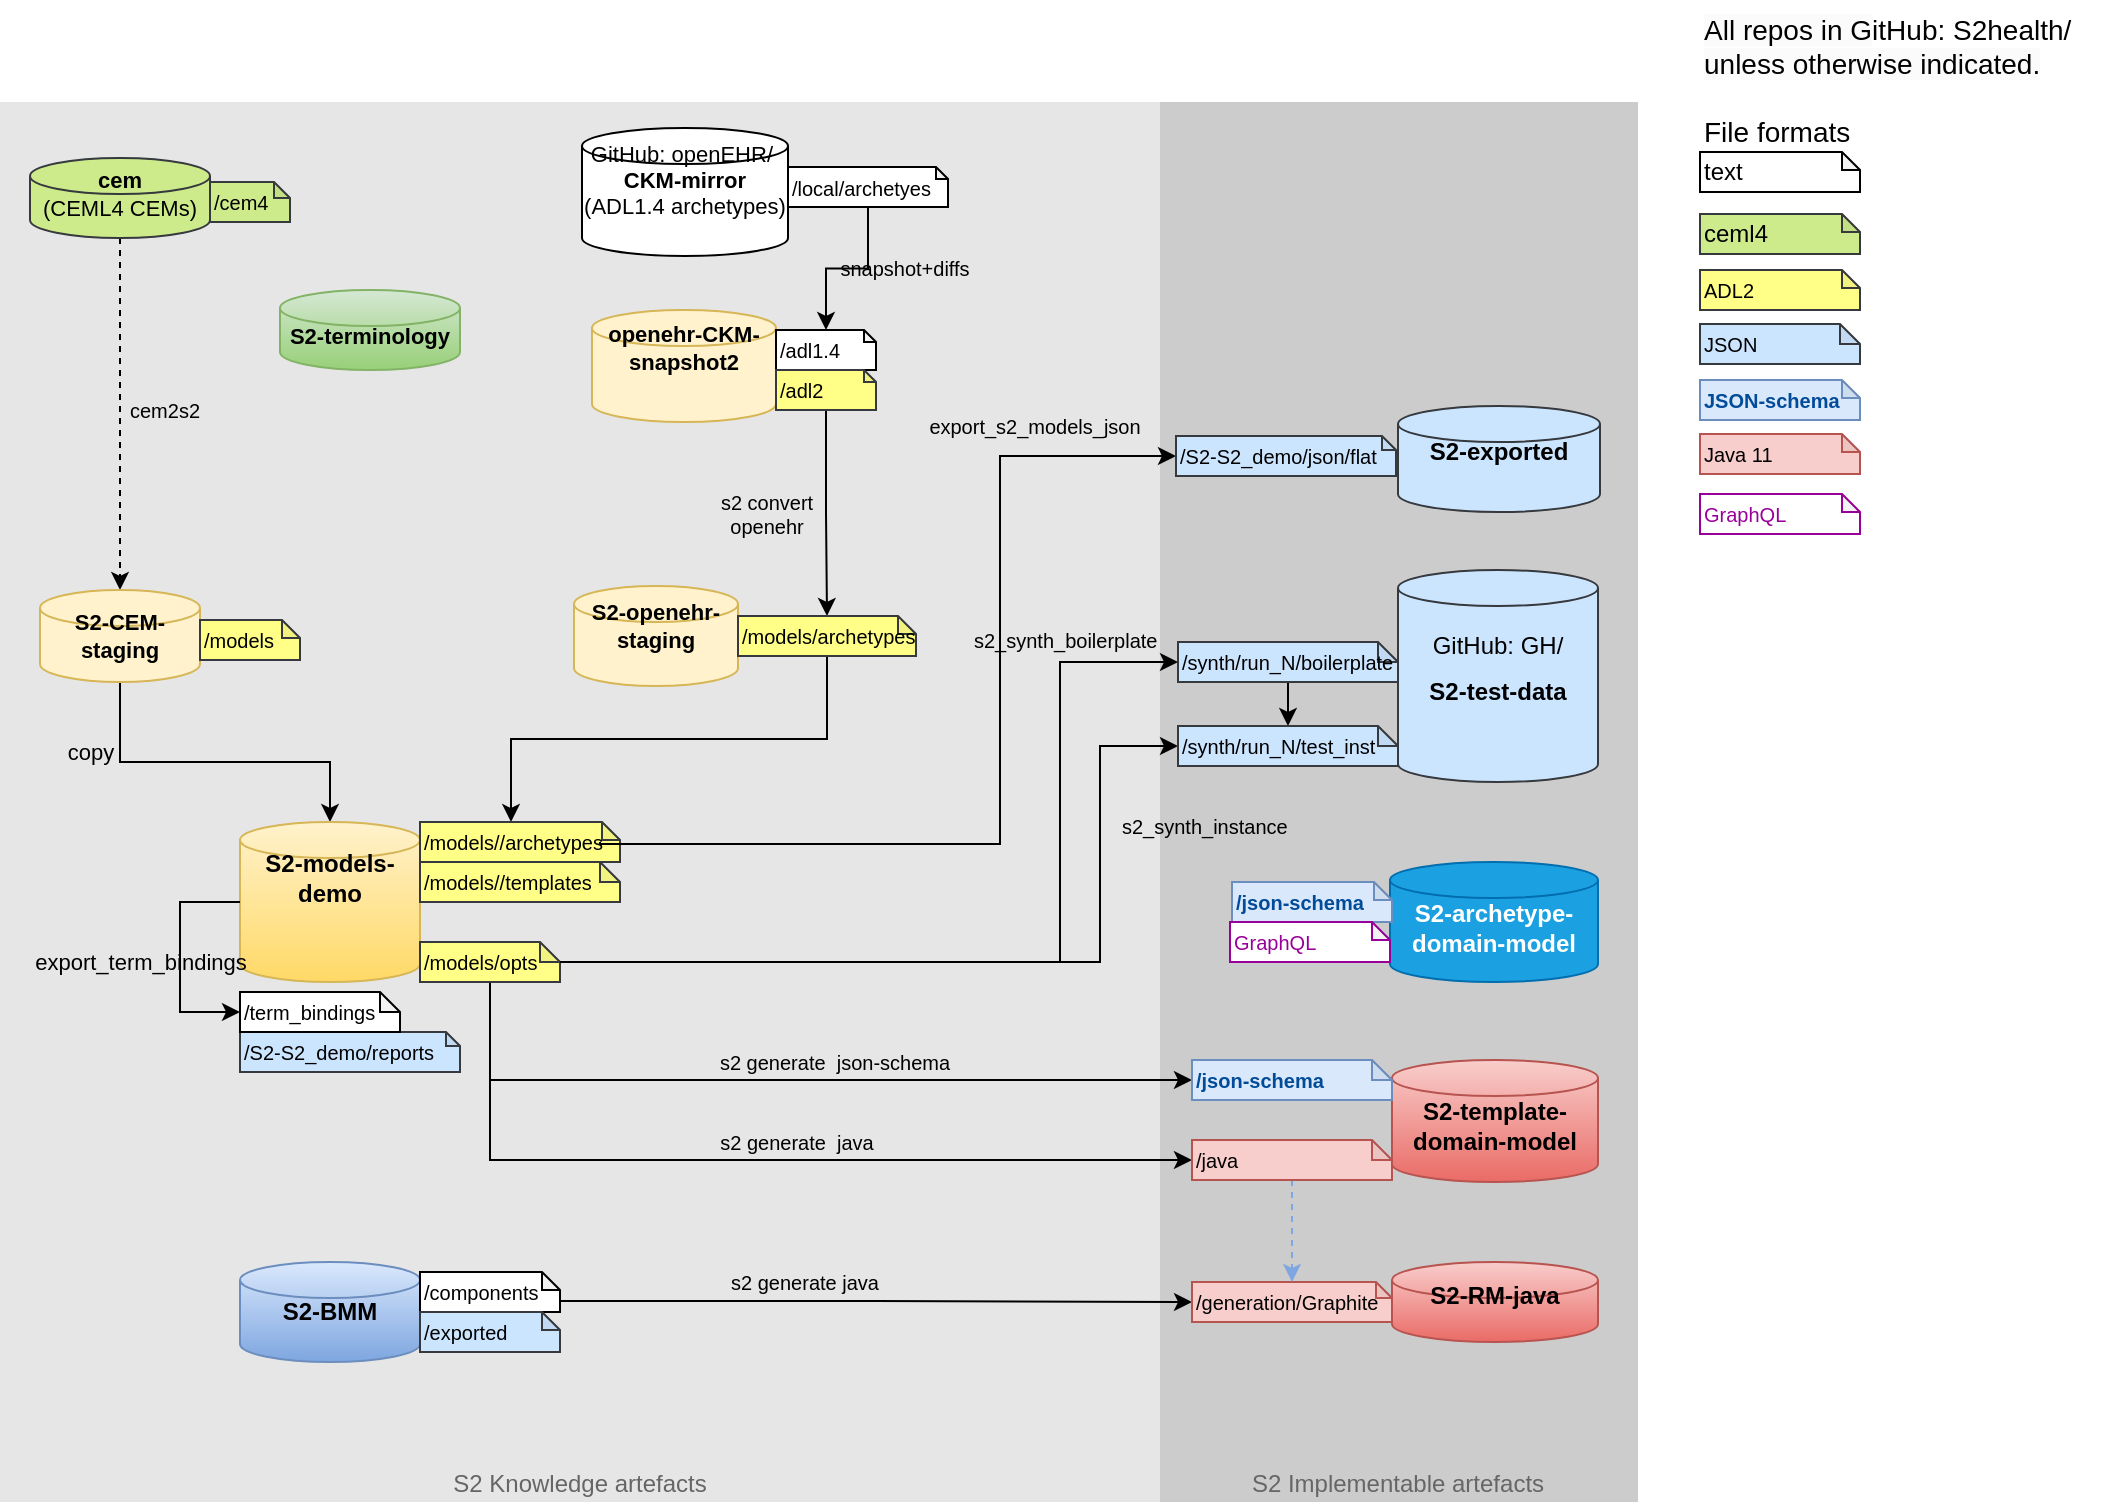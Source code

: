 <mxfile version="24.6.4" type="device">
  <diagram name="Page-1" id="EAN6f7WXsjTmsj8pMazk">
    <mxGraphModel dx="2074" dy="1197" grid="1" gridSize="10" guides="1" tooltips="1" connect="1" arrows="1" fold="1" page="1" pageScale="1" pageWidth="1100" pageHeight="850" math="0" shadow="0">
      <root>
        <mxCell id="0" />
        <mxCell id="1" parent="0" />
        <mxCell id="Od1sUpzih0HLH25b_ioQ-79" value="S2 Implementable artefacts" style="rounded=0;whiteSpace=wrap;html=1;fillColor=#CCCCCC;fontColor=#666666;strokeColor=none;verticalAlign=bottom;" parent="1" vertex="1">
          <mxGeometry x="619" y="63" width="240" height="700" as="geometry" />
        </mxCell>
        <mxCell id="Od1sUpzih0HLH25b_ioQ-77" value="S2 Knowledge artefacts" style="rounded=0;whiteSpace=wrap;html=1;fillColor=#E6E6E6;fontColor=#666666;strokeColor=none;verticalAlign=bottom;" parent="1" vertex="1">
          <mxGeometry x="40" y="63" width="580" height="700" as="geometry" />
        </mxCell>
        <mxCell id="Od1sUpzih0HLH25b_ioQ-9" style="edgeStyle=orthogonalEdgeStyle;rounded=0;orthogonalLoop=1;jettySize=auto;html=1;entryX=0.5;entryY=0;entryDx=0;entryDy=0;entryPerimeter=0;exitX=0.5;exitY=1;exitDx=0;exitDy=0;exitPerimeter=0;" parent="1" source="Od1sUpzih0HLH25b_ioQ-59" target="Od1sUpzih0HLH25b_ioQ-54" edge="1">
          <mxGeometry relative="1" as="geometry" />
        </mxCell>
        <mxCell id="Od1sUpzih0HLH25b_ioQ-1" value="GitHub: openEHR/&amp;nbsp;&lt;div&gt;&lt;b style=&quot;font-size: 11px;&quot;&gt;CKM-mirror&lt;/b&gt;&lt;br style=&quot;font-size: 11px;&quot;&gt;(ADL1.4 archetypes)&lt;/div&gt;" style="shape=cylinder3;whiteSpace=wrap;html=1;boundedLbl=1;backgroundOutline=1;size=9;spacingTop=-27;fontSize=11;" parent="1" vertex="1">
          <mxGeometry x="331" y="76" width="103" height="64" as="geometry" />
        </mxCell>
        <mxCell id="Od1sUpzih0HLH25b_ioQ-12" style="edgeStyle=orthogonalEdgeStyle;rounded=0;orthogonalLoop=1;jettySize=auto;html=1;dashed=1;" parent="1" source="Od1sUpzih0HLH25b_ioQ-2" target="Od1sUpzih0HLH25b_ioQ-5" edge="1">
          <mxGeometry relative="1" as="geometry" />
        </mxCell>
        <mxCell id="Od1sUpzih0HLH25b_ioQ-11" style="edgeStyle=orthogonalEdgeStyle;rounded=0;orthogonalLoop=1;jettySize=auto;html=1;entryX=0;entryY=0;entryDx=45.5;entryDy=0;entryPerimeter=0;exitX=0.5;exitY=1;exitDx=0;exitDy=0;exitPerimeter=0;" parent="1" source="Od1sUpzih0HLH25b_ioQ-52" target="Od1sUpzih0HLH25b_ioQ-25" edge="1">
          <mxGeometry relative="1" as="geometry" />
        </mxCell>
        <mxCell id="Od1sUpzih0HLH25b_ioQ-13" style="edgeStyle=orthogonalEdgeStyle;rounded=0;orthogonalLoop=1;jettySize=auto;html=1;entryX=0.5;entryY=0;entryDx=0;entryDy=0;entryPerimeter=0;" parent="1" source="Od1sUpzih0HLH25b_ioQ-5" target="Od1sUpzih0HLH25b_ioQ-6" edge="1">
          <mxGeometry relative="1" as="geometry">
            <Array as="points">
              <mxPoint x="100" y="393" />
              <mxPoint x="205" y="393" />
            </Array>
          </mxGeometry>
        </mxCell>
        <mxCell id="Od1sUpzih0HLH25b_ioQ-5" value="&lt;b style=&quot;font-size: 11px;&quot;&gt;S2-CEM-staging&lt;/b&gt;" style="shape=cylinder3;whiteSpace=wrap;html=1;boundedLbl=1;backgroundOutline=1;size=9;fillColor=#fff2cc;strokeColor=#d6b656;spacingTop=-15;fontSize=11;" parent="1" vertex="1">
          <mxGeometry x="60" y="307" width="80" height="46" as="geometry" />
        </mxCell>
        <mxCell id="Od1sUpzih0HLH25b_ioQ-6" value="&lt;b&gt;S2-models-demo&lt;/b&gt;" style="shape=cylinder3;whiteSpace=wrap;html=1;boundedLbl=1;backgroundOutline=1;size=9;fillColor=#fff2cc;strokeColor=#d6b656;spacingTop=-40;gradientColor=#ffd966;" parent="1" vertex="1">
          <mxGeometry x="160" y="423" width="90" height="80" as="geometry" />
        </mxCell>
        <mxCell id="Od1sUpzih0HLH25b_ioQ-10" style="edgeStyle=orthogonalEdgeStyle;rounded=0;orthogonalLoop=1;jettySize=auto;html=1;exitX=0.5;exitY=1;exitDx=0;exitDy=0;exitPerimeter=0;" parent="1" source="Od1sUpzih0HLH25b_ioQ-55" target="Od1sUpzih0HLH25b_ioQ-52" edge="1">
          <mxGeometry relative="1" as="geometry" />
        </mxCell>
        <mxCell id="Od1sUpzih0HLH25b_ioQ-15" value="&lt;b&gt;S2-RM-java&lt;/b&gt;" style="shape=cylinder3;whiteSpace=wrap;html=1;boundedLbl=1;backgroundOutline=1;size=9;fillColor=#f8cecc;strokeColor=#b85450;spacingTop=-22;gradientColor=#ea6b66;" parent="1" vertex="1">
          <mxGeometry x="736" y="643" width="103" height="40" as="geometry" />
        </mxCell>
        <mxCell id="Od1sUpzih0HLH25b_ioQ-19" value="snapshot+diffs" style="text;html=1;align=center;verticalAlign=middle;resizable=0;points=[];autosize=1;strokeColor=none;fillColor=none;fontSize=10;" parent="1" vertex="1">
          <mxGeometry x="447" y="131" width="90" height="30" as="geometry" />
        </mxCell>
        <mxCell id="Od1sUpzih0HLH25b_ioQ-20" value="s2 convert &lt;br&gt;openehr" style="text;html=1;align=center;verticalAlign=middle;resizable=0;points=[];autosize=1;strokeColor=none;fillColor=none;fontSize=10;" parent="1" vertex="1">
          <mxGeometry x="388" y="249" width="70" height="40" as="geometry" />
        </mxCell>
        <mxCell id="Od1sUpzih0HLH25b_ioQ-24" value="copy" style="text;html=1;align=center;verticalAlign=middle;resizable=0;points=[];autosize=1;strokeColor=none;fillColor=none;fontSize=11;" parent="1" vertex="1">
          <mxGeometry x="60" y="373" width="50" height="30" as="geometry" />
        </mxCell>
        <mxCell id="Od1sUpzih0HLH25b_ioQ-25" value="/models//archetypes" style="shape=note;whiteSpace=wrap;html=1;backgroundOutline=1;darkOpacity=0.05;size=9;align=left;fontSize=10;fillColor=#ffff88;strokeColor=#36393d;" parent="1" vertex="1">
          <mxGeometry x="250" y="423" width="100" height="20" as="geometry" />
        </mxCell>
        <mxCell id="Od1sUpzih0HLH25b_ioQ-29" style="edgeStyle=orthogonalEdgeStyle;rounded=0;orthogonalLoop=1;jettySize=auto;html=1;entryX=0;entryY=0.5;entryDx=0;entryDy=0;entryPerimeter=0;exitX=0;exitY=0;exitDx=70;exitDy=14.5;exitPerimeter=0;" parent="1" source="Od1sUpzih0HLH25b_ioQ-45" target="Od1sUpzih0HLH25b_ioQ-31" edge="1">
          <mxGeometry relative="1" as="geometry" />
        </mxCell>
        <mxCell id="Od1sUpzih0HLH25b_ioQ-50" style="edgeStyle=orthogonalEdgeStyle;rounded=0;orthogonalLoop=1;jettySize=auto;html=1;entryX=0;entryY=0.5;entryDx=0;entryDy=0;entryPerimeter=0;" parent="1" target="Od1sUpzih0HLH25b_ioQ-49" edge="1">
          <mxGeometry relative="1" as="geometry">
            <Array as="points">
              <mxPoint x="340" y="434" />
              <mxPoint x="540" y="434" />
              <mxPoint x="540" y="240" />
            </Array>
            <mxPoint x="340" y="433" as="sourcePoint" />
          </mxGeometry>
        </mxCell>
        <mxCell id="Od1sUpzih0HLH25b_ioQ-63" style="edgeStyle=orthogonalEdgeStyle;rounded=0;orthogonalLoop=1;jettySize=auto;html=1;entryX=0;entryY=0.5;entryDx=0;entryDy=0;entryPerimeter=0;exitX=0.5;exitY=1;exitDx=0;exitDy=0;exitPerimeter=0;" parent="1" source="Od1sUpzih0HLH25b_ioQ-26" target="Od1sUpzih0HLH25b_ioQ-37" edge="1">
          <mxGeometry relative="1" as="geometry" />
        </mxCell>
        <mxCell id="Od1sUpzih0HLH25b_ioQ-65" style="edgeStyle=orthogonalEdgeStyle;rounded=0;orthogonalLoop=1;jettySize=auto;html=1;entryX=0;entryY=0.5;entryDx=0;entryDy=0;entryPerimeter=0;exitX=0.5;exitY=1;exitDx=0;exitDy=0;exitPerimeter=0;" parent="1" source="Od1sUpzih0HLH25b_ioQ-26" target="Od1sUpzih0HLH25b_ioQ-39" edge="1">
          <mxGeometry relative="1" as="geometry" />
        </mxCell>
        <mxCell id="Od1sUpzih0HLH25b_ioQ-88" style="edgeStyle=orthogonalEdgeStyle;rounded=0;orthogonalLoop=1;jettySize=auto;html=1;entryX=0;entryY=0.5;entryDx=0;entryDy=0;entryPerimeter=0;exitX=0;exitY=0;exitDx=70;exitDy=10;exitPerimeter=0;" parent="1" source="Od1sUpzih0HLH25b_ioQ-26" target="s7QF72q2f0RnTnAi3vm3-4" edge="1">
          <mxGeometry relative="1" as="geometry">
            <Array as="points">
              <mxPoint x="590" y="493" />
              <mxPoint x="590" y="385" />
            </Array>
          </mxGeometry>
        </mxCell>
        <mxCell id="Od1sUpzih0HLH25b_ioQ-26" value="/models/opts" style="shape=note;whiteSpace=wrap;html=1;backgroundOutline=1;darkOpacity=0.05;size=10;align=left;fontSize=10;fillColor=#ffff88;strokeColor=#36393d;" parent="1" vertex="1">
          <mxGeometry x="250" y="483" width="70" height="20" as="geometry" />
        </mxCell>
        <mxCell id="Od1sUpzih0HLH25b_ioQ-28" value="/models//templates" style="shape=note;whiteSpace=wrap;html=1;backgroundOutline=1;darkOpacity=0.05;size=10;align=left;fontSize=10;fillColor=#ffff88;strokeColor=#36393d;" parent="1" vertex="1">
          <mxGeometry x="250" y="443" width="100" height="20" as="geometry" />
        </mxCell>
        <mxCell id="Od1sUpzih0HLH25b_ioQ-31" value="/generation/Graphite" style="shape=note;whiteSpace=wrap;html=1;backgroundOutline=1;darkOpacity=0.05;size=8;fontSize=10;align=left;fillColor=#f8cecc;strokeColor=#b85450;" parent="1" vertex="1">
          <mxGeometry x="636" y="653" width="100" height="20" as="geometry" />
        </mxCell>
        <mxCell id="Od1sUpzih0HLH25b_ioQ-32" value="&lt;h1 dir=&quot;auto&quot; tabindex=&quot;-1&quot; style=&quot;font-size: 12px;&quot;&gt;S2-archetype-domain-model&lt;/h1&gt;" style="shape=cylinder3;whiteSpace=wrap;html=1;boundedLbl=1;backgroundOutline=1;size=9;fillColor=#1ba1e2;strokeColor=#006EAF;fontSize=12;spacingTop=-9;fontColor=#ffffff;" parent="1" vertex="1">
          <mxGeometry x="735" y="443" width="104" height="60" as="geometry" />
        </mxCell>
        <mxCell id="Od1sUpzih0HLH25b_ioQ-33" value="/json-schema" style="shape=note;whiteSpace=wrap;html=1;backgroundOutline=1;darkOpacity=0.05;size=9;align=left;fontSize=10;fillColor=#dae8fc;strokeColor=#6c8ebf;fontColor=#004C99;fontStyle=1" parent="1" vertex="1">
          <mxGeometry x="656" y="453" width="80" height="20" as="geometry" />
        </mxCell>
        <mxCell id="Od1sUpzih0HLH25b_ioQ-35" value="&lt;h1 dir=&quot;auto&quot; tabindex=&quot;-1&quot; style=&quot;font-size: 12px;&quot;&gt;S2-template-domain-model&lt;/h1&gt;" style="shape=cylinder3;whiteSpace=wrap;html=1;boundedLbl=1;backgroundOutline=1;size=9;fillColor=#f8cecc;strokeColor=#b85450;fontSize=12;spacingTop=-11;gradientColor=#ea6b66;" parent="1" vertex="1">
          <mxGeometry x="736" y="542" width="103" height="61" as="geometry" />
        </mxCell>
        <mxCell id="Od1sUpzih0HLH25b_ioQ-37" value="/json-schema" style="shape=note;whiteSpace=wrap;html=1;backgroundOutline=1;darkOpacity=0.05;size=10;align=left;fontSize=10;fillColor=#dae8fc;strokeColor=#6c8ebf;fontColor=#004C99;fontStyle=1" parent="1" vertex="1">
          <mxGeometry x="636" y="542" width="100" height="20" as="geometry" />
        </mxCell>
        <mxCell id="Od1sUpzih0HLH25b_ioQ-70" style="edgeStyle=orthogonalEdgeStyle;rounded=0;orthogonalLoop=1;jettySize=auto;html=1;strokeColor=#7EA6E0;dashed=1;" parent="1" source="Od1sUpzih0HLH25b_ioQ-39" target="Od1sUpzih0HLH25b_ioQ-31" edge="1">
          <mxGeometry relative="1" as="geometry" />
        </mxCell>
        <mxCell id="Od1sUpzih0HLH25b_ioQ-39" value="/java" style="shape=note;whiteSpace=wrap;html=1;backgroundOutline=1;darkOpacity=0.05;size=10;align=left;fontSize=10;fillColor=#f8cecc;strokeColor=#b85450;" parent="1" vertex="1">
          <mxGeometry x="636" y="582" width="100" height="20" as="geometry" />
        </mxCell>
        <mxCell id="Od1sUpzih0HLH25b_ioQ-40" value="GitHub: GH/ &lt;br style=&quot;font-size: 12px;&quot;&gt;&lt;h1 dir=&quot;auto&quot; tabindex=&quot;-1&quot; style=&quot;font-size: 12px;&quot;&gt;S2-test-data&lt;/h1&gt;" style="shape=cylinder3;whiteSpace=wrap;html=1;boundedLbl=1;backgroundOutline=1;size=9;fillColor=#cce5ff;strokeColor=#36393d;fontSize=12;spacingTop=-15;" parent="1" vertex="1">
          <mxGeometry x="739" y="297" width="100" height="106" as="geometry" />
        </mxCell>
        <mxCell id="s7QF72q2f0RnTnAi3vm3-5" style="edgeStyle=orthogonalEdgeStyle;rounded=0;orthogonalLoop=1;jettySize=auto;html=1;entryX=0.5;entryY=0;entryDx=0;entryDy=0;entryPerimeter=0;" parent="1" source="Od1sUpzih0HLH25b_ioQ-42" target="s7QF72q2f0RnTnAi3vm3-4" edge="1">
          <mxGeometry relative="1" as="geometry" />
        </mxCell>
        <mxCell id="Od1sUpzih0HLH25b_ioQ-42" value="/synth/run_N/boilerplate" style="shape=note;whiteSpace=wrap;html=1;backgroundOutline=1;darkOpacity=0.05;size=10;align=left;fontSize=10;fillColor=#cce5ff;strokeColor=#36393d;" parent="1" vertex="1">
          <mxGeometry x="629" y="333" width="110" height="20" as="geometry" />
        </mxCell>
        <mxCell id="Od1sUpzih0HLH25b_ioQ-44" value="&lt;span style=&quot;background-color: initial;&quot;&gt;S2-BMM&lt;/span&gt;" style="shape=cylinder3;whiteSpace=wrap;html=1;boundedLbl=1;backgroundOutline=1;size=9;fillColor=#dae8fc;strokeColor=#6c8ebf;fontSize=12;gradientColor=#7ea6e0;spacingTop=-16;fontStyle=1" parent="1" vertex="1">
          <mxGeometry x="160" y="643" width="90" height="50" as="geometry" />
        </mxCell>
        <mxCell id="Od1sUpzih0HLH25b_ioQ-45" value="/components" style="shape=note;whiteSpace=wrap;html=1;backgroundOutline=1;darkOpacity=0.05;size=9;align=left;fontSize=10;" parent="1" vertex="1">
          <mxGeometry x="250" y="648" width="70" height="20" as="geometry" />
        </mxCell>
        <mxCell id="Od1sUpzih0HLH25b_ioQ-47" value="/exported" style="shape=note;whiteSpace=wrap;html=1;backgroundOutline=1;darkOpacity=0.05;size=9;align=left;fontSize=10;strokeColor=#36393d;fillColor=#cce5ff;" parent="1" vertex="1">
          <mxGeometry x="250" y="668" width="70" height="20" as="geometry" />
        </mxCell>
        <mxCell id="Od1sUpzih0HLH25b_ioQ-48" value="export_s2_models_json" style="text;html=1;align=center;verticalAlign=middle;resizable=0;points=[];autosize=1;strokeColor=none;fillColor=none;fontSize=10;" parent="1" vertex="1">
          <mxGeometry x="492" y="210" width="130" height="30" as="geometry" />
        </mxCell>
        <mxCell id="Od1sUpzih0HLH25b_ioQ-7" value="&lt;b&gt;S2-exported&lt;/b&gt;" style="shape=cylinder3;whiteSpace=wrap;html=1;boundedLbl=1;backgroundOutline=1;size=9;fillColor=#cce5ff;strokeColor=#36393d;spacingTop=-23;" parent="1" vertex="1">
          <mxGeometry x="739" y="215" width="101" height="53" as="geometry" />
        </mxCell>
        <mxCell id="Od1sUpzih0HLH25b_ioQ-49" value="/S2-S2_demo/json/flat" style="shape=note;whiteSpace=wrap;html=1;backgroundOutline=1;darkOpacity=0.05;size=7;align=left;fontSize=10;strokeColor=#36393d;fillColor=#cce5ff;" parent="1" vertex="1">
          <mxGeometry x="628" y="230" width="110" height="20" as="geometry" />
        </mxCell>
        <mxCell id="Od1sUpzih0HLH25b_ioQ-2" value="&lt;b style=&quot;font-size: 11px;&quot;&gt;cem&lt;/b&gt;&lt;br style=&quot;font-size: 11px;&quot;&gt;(CEML4 CEMs)" style="shape=cylinder3;whiteSpace=wrap;html=1;boundedLbl=1;backgroundOutline=1;size=9;fillColor=#cdeb8b;strokeColor=#36393d;spacingTop=-19;fontSize=11;" parent="1" vertex="1">
          <mxGeometry x="55" y="91" width="90" height="40" as="geometry" />
        </mxCell>
        <mxCell id="Od1sUpzih0HLH25b_ioQ-56" value="/cem4" style="shape=note;whiteSpace=wrap;html=1;backgroundOutline=1;darkOpacity=0.05;size=8;align=left;fontSize=10;fillColor=#cdeb8b;strokeColor=#36393d;" parent="1" vertex="1">
          <mxGeometry x="145" y="103" width="40" height="20" as="geometry" />
        </mxCell>
        <mxCell id="Od1sUpzih0HLH25b_ioQ-4" value="&lt;b style=&quot;font-size: 11px;&quot;&gt;S2-openehr-staging&lt;/b&gt;" style="shape=cylinder3;whiteSpace=wrap;html=1;boundedLbl=1;backgroundOutline=1;size=9;fillColor=#fff2cc;strokeColor=#d6b656;spacingTop=-26;fontSize=11;" parent="1" vertex="1">
          <mxGeometry x="327" y="305" width="82" height="50" as="geometry" />
        </mxCell>
        <mxCell id="Od1sUpzih0HLH25b_ioQ-52" value="/models/archetypes" style="shape=note;whiteSpace=wrap;html=1;backgroundOutline=1;darkOpacity=0.05;size=9;align=left;fontSize=10;fillColor=#ffff88;strokeColor=#36393d;" parent="1" vertex="1">
          <mxGeometry x="409" y="320" width="89" height="20" as="geometry" />
        </mxCell>
        <mxCell id="Od1sUpzih0HLH25b_ioQ-59" value="/local/archetyes" style="shape=note;whiteSpace=wrap;html=1;backgroundOutline=1;darkOpacity=0.05;size=6;align=left;fontSize=10;" parent="1" vertex="1">
          <mxGeometry x="434" y="95.5" width="80" height="20" as="geometry" />
        </mxCell>
        <mxCell id="Od1sUpzih0HLH25b_ioQ-60" value="s2 generate java" style="text;html=1;align=center;verticalAlign=middle;resizable=0;points=[];autosize=1;strokeColor=none;fillColor=none;fontSize=10;" parent="1" vertex="1">
          <mxGeometry x="392" y="638" width="100" height="30" as="geometry" />
        </mxCell>
        <mxCell id="Od1sUpzih0HLH25b_ioQ-8" value="&lt;b style=&quot;font-size: 11px;&quot;&gt;openehr-CKM-snapshot2&lt;/b&gt;" style="shape=cylinder3;whiteSpace=wrap;html=1;boundedLbl=1;backgroundOutline=1;size=9;fillColor=#fff2cc;strokeColor=#d6b656;spacingTop=-33;verticalAlign=middle;fontSize=11;" parent="1" vertex="1">
          <mxGeometry x="336" y="167" width="92" height="56" as="geometry" />
        </mxCell>
        <mxCell id="Od1sUpzih0HLH25b_ioQ-54" value="/adl1.4" style="shape=note;whiteSpace=wrap;html=1;backgroundOutline=1;darkOpacity=0.05;size=6;align=left;fontSize=10;" parent="1" vertex="1">
          <mxGeometry x="428" y="177" width="50" height="20" as="geometry" />
        </mxCell>
        <mxCell id="Od1sUpzih0HLH25b_ioQ-55" value="/adl2" style="shape=note;whiteSpace=wrap;html=1;backgroundOutline=1;darkOpacity=0.05;size=6;align=left;fontSize=10;fillColor=#ffff88;strokeColor=#36393d;" parent="1" vertex="1">
          <mxGeometry x="428" y="197" width="50" height="20" as="geometry" />
        </mxCell>
        <mxCell id="Od1sUpzih0HLH25b_ioQ-62" value="/models" style="shape=note;whiteSpace=wrap;html=1;backgroundOutline=1;darkOpacity=0.05;size=9;align=left;fontSize=10;fillColor=#ffff88;strokeColor=#36393d;" parent="1" vertex="1">
          <mxGeometry x="140" y="322" width="50" height="20" as="geometry" />
        </mxCell>
        <mxCell id="Od1sUpzih0HLH25b_ioQ-67" value="s2 generate&amp;nbsp;&amp;nbsp;java" style="text;html=1;align=center;verticalAlign=middle;resizable=0;points=[];autosize=1;strokeColor=none;fillColor=none;fontSize=10;" parent="1" vertex="1">
          <mxGeometry x="388" y="568" width="100" height="30" as="geometry" />
        </mxCell>
        <mxCell id="Od1sUpzih0HLH25b_ioQ-69" value="s2 generate&amp;nbsp; json-schema" style="text;html=1;align=center;verticalAlign=middle;resizable=0;points=[];autosize=1;strokeColor=none;fillColor=none;fontSize=10;" parent="1" vertex="1">
          <mxGeometry x="387" y="528" width="140" height="30" as="geometry" />
        </mxCell>
        <mxCell id="Od1sUpzih0HLH25b_ioQ-82" value="cem2s2" style="text;html=1;align=center;verticalAlign=middle;resizable=0;points=[];autosize=1;strokeColor=none;fillColor=none;fontSize=10;" parent="1" vertex="1">
          <mxGeometry x="92" y="202" width="60" height="30" as="geometry" />
        </mxCell>
        <mxCell id="Od1sUpzih0HLH25b_ioQ-83" value="ADL2" style="shape=note;whiteSpace=wrap;html=1;backgroundOutline=1;darkOpacity=0.05;size=9;align=left;fontSize=10;fillColor=#ffff88;strokeColor=#36393d;" parent="1" vertex="1">
          <mxGeometry x="890" y="147" width="80" height="20" as="geometry" />
        </mxCell>
        <mxCell id="Od1sUpzih0HLH25b_ioQ-84" value="JSON" style="shape=note;whiteSpace=wrap;html=1;backgroundOutline=1;darkOpacity=0.05;size=10;align=left;fontSize=10;fillColor=#cce5ff;strokeColor=#36393d;" parent="1" vertex="1">
          <mxGeometry x="890" y="174" width="80" height="20" as="geometry" />
        </mxCell>
        <mxCell id="Od1sUpzih0HLH25b_ioQ-85" value="GraphQL" style="shape=note;whiteSpace=wrap;html=1;backgroundOutline=1;darkOpacity=0.05;size=9;align=left;fontSize=10;fontColor=#990099;strokeColor=#990099;" parent="1" vertex="1">
          <mxGeometry x="890" y="259" width="80" height="20" as="geometry" />
        </mxCell>
        <mxCell id="Od1sUpzih0HLH25b_ioQ-86" value="Java 11" style="shape=note;whiteSpace=wrap;html=1;backgroundOutline=1;darkOpacity=0.05;size=9;align=left;fontSize=10;fillColor=#f8cecc;strokeColor=#b85450;" parent="1" vertex="1">
          <mxGeometry x="890" y="229" width="80" height="20" as="geometry" />
        </mxCell>
        <mxCell id="Od1sUpzih0HLH25b_ioQ-87" value="JSON-schema" style="shape=note;whiteSpace=wrap;html=1;backgroundOutline=1;darkOpacity=0.05;size=9;align=left;fontSize=10;fillColor=#dae8fc;strokeColor=#6c8ebf;fontColor=#004C99;fontStyle=1" parent="1" vertex="1">
          <mxGeometry x="890" y="202" width="80" height="20" as="geometry" />
        </mxCell>
        <mxCell id="_yThG23nkfrqbg7kzkIU-1" value="/S2-S2_demo/reports" style="shape=note;whiteSpace=wrap;html=1;backgroundOutline=1;darkOpacity=0.05;size=7;align=left;fontSize=10;strokeColor=#36393d;fillColor=#cce5ff;" parent="1" vertex="1">
          <mxGeometry x="160" y="528" width="110" height="20" as="geometry" />
        </mxCell>
        <mxCell id="s7QF72q2f0RnTnAi3vm3-4" value="/synth/run_N/test_inst" style="shape=note;whiteSpace=wrap;html=1;backgroundOutline=1;darkOpacity=0.05;size=10;align=left;fontSize=10;fillColor=#cce5ff;strokeColor=#36393d;" parent="1" vertex="1">
          <mxGeometry x="629" y="375" width="110" height="20" as="geometry" />
        </mxCell>
        <mxCell id="SM1o1z5Pkekx5WOl-zfE-1" value="&lt;span style=&quot;color: rgb(0, 0, 0); font-family: Helvetica; font-size: 14px; font-style: normal; font-variant-ligatures: normal; font-variant-caps: normal; font-weight: 400; letter-spacing: normal; orphans: 2; text-align: center; text-indent: 0px; text-transform: none; widows: 2; word-spacing: 0px; -webkit-text-stroke-width: 0px; white-space: normal; background-color: rgb(251, 251, 251); text-decoration-thickness: initial; text-decoration-style: initial; text-decoration-color: initial; float: none; display: inline !important;&quot;&gt;All repos in G&lt;/span&gt;&lt;span style=&quot;font-size: 14px; text-align: center;&quot;&gt;itHub: S2health/&lt;/span&gt;&lt;div style=&quot;font-size: 14px;&quot;&gt;&lt;span style=&quot;color: rgb(0, 0, 0); font-family: Helvetica; font-size: 14px; font-style: normal; font-variant-ligatures: normal; font-variant-caps: normal; font-weight: 400; letter-spacing: normal; orphans: 2; text-align: center; text-indent: 0px; text-transform: none; widows: 2; word-spacing: 0px; -webkit-text-stroke-width: 0px; white-space: normal; background-color: rgb(251, 251, 251); text-decoration-thickness: initial; text-decoration-style: initial; text-decoration-color: initial; float: none; display: inline !important;&quot;&gt;unless otherwise indicated.&lt;/span&gt;&lt;/div&gt;" style="text;whiteSpace=wrap;html=1;fontSize=14;" vertex="1" parent="1">
          <mxGeometry x="890" y="12" width="200" height="40" as="geometry" />
        </mxCell>
        <mxCell id="SM1o1z5Pkekx5WOl-zfE-2" value="&lt;div style=&quot;text-align: center;&quot;&gt;&lt;span style=&quot;background-color: initial;&quot;&gt;File formats&lt;/span&gt;&lt;/div&gt;" style="text;whiteSpace=wrap;html=1;fontSize=14;" vertex="1" parent="1">
          <mxGeometry x="890" y="63" width="200" height="40" as="geometry" />
        </mxCell>
        <mxCell id="SM1o1z5Pkekx5WOl-zfE-3" value="GraphQL" style="shape=note;whiteSpace=wrap;html=1;backgroundOutline=1;darkOpacity=0.05;size=9;align=left;fontSize=10;fontColor=#990099;strokeColor=#990099;" vertex="1" parent="1">
          <mxGeometry x="655" y="473" width="80" height="20" as="geometry" />
        </mxCell>
        <mxCell id="SM1o1z5Pkekx5WOl-zfE-4" value="/term_bindings" style="shape=note;whiteSpace=wrap;html=1;backgroundOutline=1;darkOpacity=0.05;size=10;align=left;fontSize=10;" vertex="1" parent="1">
          <mxGeometry x="160" y="508" width="80" height="20" as="geometry" />
        </mxCell>
        <mxCell id="SM1o1z5Pkekx5WOl-zfE-5" value="text" style="shape=note;whiteSpace=wrap;html=1;backgroundOutline=1;darkOpacity=0.05;size=9;align=left;fontSize=12;" vertex="1" parent="1">
          <mxGeometry x="890" y="88" width="80" height="20" as="geometry" />
        </mxCell>
        <mxCell id="SM1o1z5Pkekx5WOl-zfE-6" style="edgeStyle=orthogonalEdgeStyle;rounded=0;orthogonalLoop=1;jettySize=auto;html=1;entryX=0;entryY=0.5;entryDx=0;entryDy=0;entryPerimeter=0;" edge="1" parent="1" source="Od1sUpzih0HLH25b_ioQ-6" target="SM1o1z5Pkekx5WOl-zfE-4">
          <mxGeometry relative="1" as="geometry">
            <Array as="points">
              <mxPoint x="130" y="463" />
              <mxPoint x="130" y="518" />
            </Array>
          </mxGeometry>
        </mxCell>
        <mxCell id="SM1o1z5Pkekx5WOl-zfE-7" value="export_term_bindings" style="text;html=1;align=center;verticalAlign=middle;resizable=0;points=[];autosize=1;strokeColor=none;fillColor=none;fontSize=11;fontColor=#000000;" vertex="1" parent="1">
          <mxGeometry x="45" y="478" width="130" height="30" as="geometry" />
        </mxCell>
        <mxCell id="SM1o1z5Pkekx5WOl-zfE-11" value="ceml4" style="shape=note;whiteSpace=wrap;html=1;backgroundOutline=1;darkOpacity=0.05;size=9;align=left;fontSize=12;fillColor=#cdeb8b;strokeColor=#36393d;" vertex="1" parent="1">
          <mxGeometry x="890" y="119" width="80" height="20" as="geometry" />
        </mxCell>
        <mxCell id="SM1o1z5Pkekx5WOl-zfE-12" value="s2_synth_boilerplate" style="text;whiteSpace=wrap;fontSize=10;" vertex="1" parent="1">
          <mxGeometry x="525" y="320" width="130" height="20" as="geometry" />
        </mxCell>
        <mxCell id="SM1o1z5Pkekx5WOl-zfE-13" value="s2_synth_instance" style="text;whiteSpace=wrap;fontSize=10;" vertex="1" parent="1">
          <mxGeometry x="599" y="413" width="158" height="25" as="geometry" />
        </mxCell>
        <mxCell id="SM1o1z5Pkekx5WOl-zfE-14" style="edgeStyle=orthogonalEdgeStyle;rounded=0;orthogonalLoop=1;jettySize=auto;html=1;entryX=0;entryY=0.5;entryDx=0;entryDy=0;entryPerimeter=0;exitX=0;exitY=0;exitDx=70;exitDy=10;exitPerimeter=0;" edge="1" parent="1" source="Od1sUpzih0HLH25b_ioQ-26" target="Od1sUpzih0HLH25b_ioQ-42">
          <mxGeometry relative="1" as="geometry">
            <Array as="points">
              <mxPoint x="570" y="493" />
              <mxPoint x="570" y="343" />
            </Array>
            <mxPoint x="330" y="503" as="sourcePoint" />
            <mxPoint x="540" y="395" as="targetPoint" />
          </mxGeometry>
        </mxCell>
        <mxCell id="SM1o1z5Pkekx5WOl-zfE-15" value="&lt;b style=&quot;font-size: 11px;&quot;&gt;S2-terminology&lt;/b&gt;" style="shape=cylinder3;whiteSpace=wrap;html=1;boundedLbl=1;backgroundOutline=1;size=9;fillColor=#d5e8d4;strokeColor=#82b366;spacingTop=-10;fontSize=11;gradientColor=#97d077;" vertex="1" parent="1">
          <mxGeometry x="180" y="157" width="90" height="40" as="geometry" />
        </mxCell>
      </root>
    </mxGraphModel>
  </diagram>
</mxfile>
